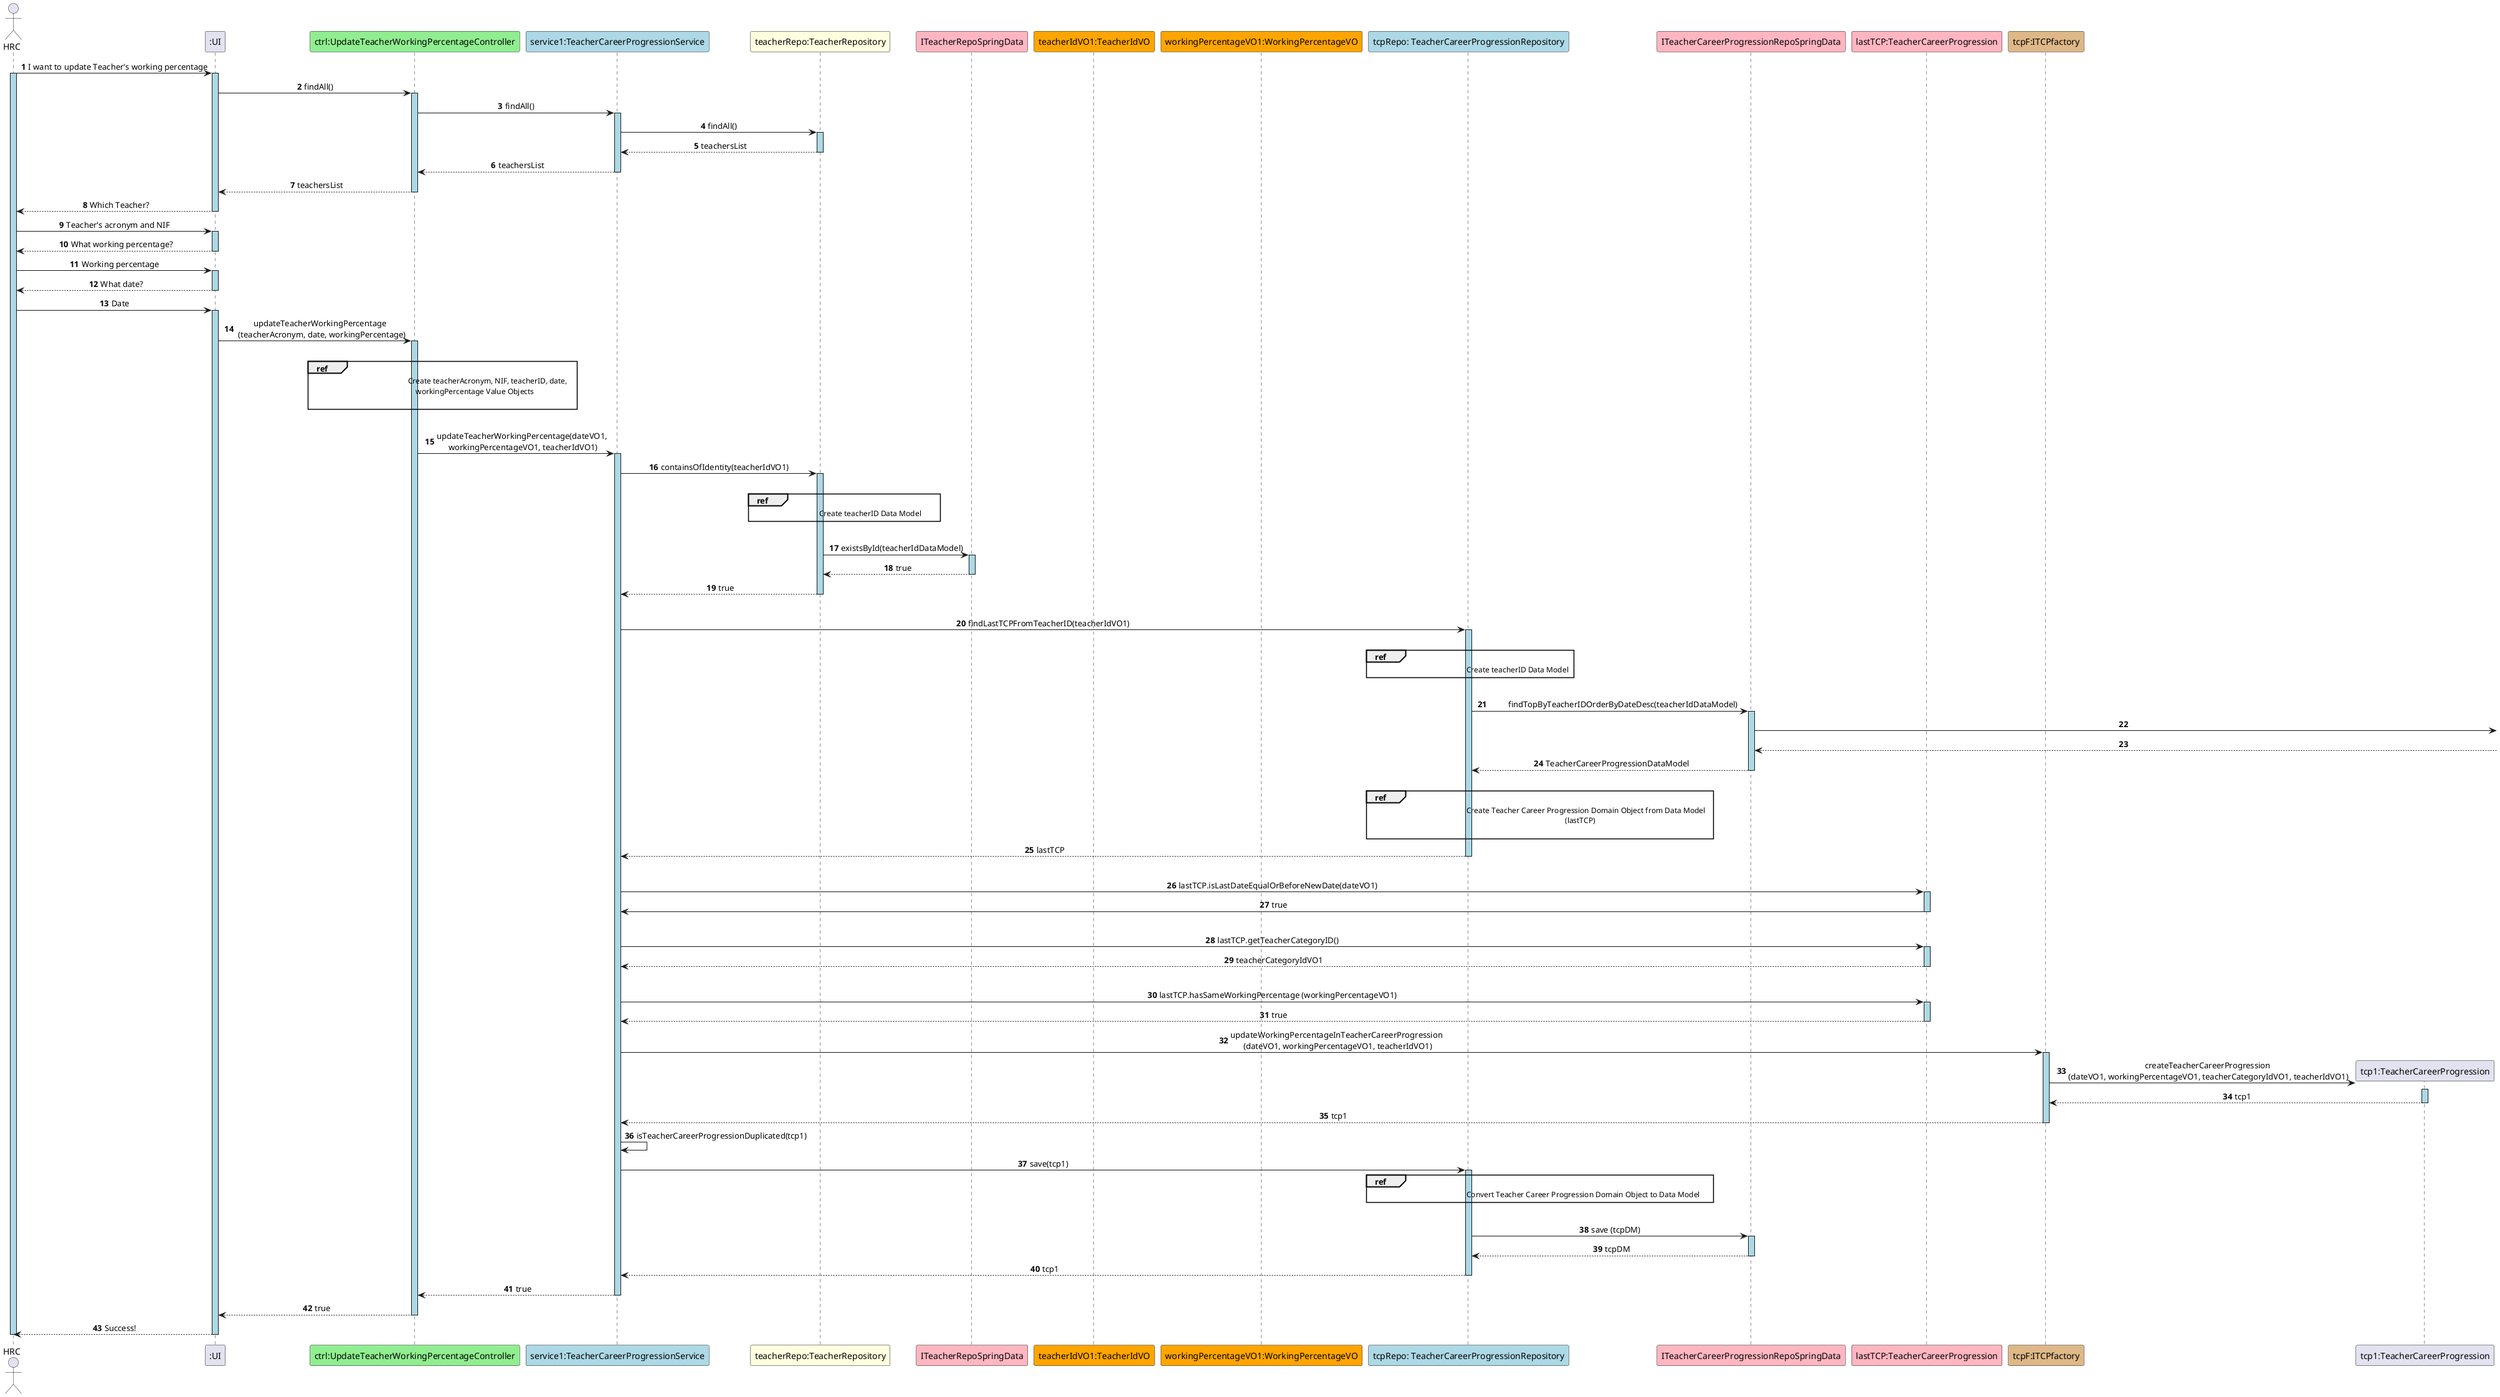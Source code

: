 @startuml
skinparam sequenceMessageAlign center
skinparam sequenceLifeLineBackgroundColor lightblue
autonumber

actor HRC
participant ":UI" as UI
participant "ctrl:UpdateTeacherWorkingPercentageController" as Controller #lightgreen
participant "service1:TeacherCareerProgressionService" as service #lightblue
participant "teacherRepo:TeacherRepository" as TRepo #lightyellow
participant "ITeacherRepoSpringData" as teacherSpringData #lightpink
participant "teacherIdVO1:TeacherIdVO" as teacherIdVO1 #orange
participant "workingPercentageVO1:WorkingPercentageVO" as wpVO1 #orange
participant "tcpRepo: TeacherCareerProgressionRepository" as TCPRepo #lightblue
participant "ITeacherCareerProgressionRepoSpringData" as TCPRepoSpringData #lightpink
participant "lastTCP:TeacherCareerProgression" as TCP #lightpink
participant "tcpF:ITCPfactory" as TCPf #burlywood
participant "tcp1:TeacherCareerProgression" as TCP1

HRC -> UI : I want to update Teacher's working percentage
activate HRC
activate UI
UI -> Controller : findAll()
activate Controller
Controller -> service : findAll()
activate service
service -> TRepo : findAll()
activate TRepo
TRepo --> service : teachersList
deactivate TRepo
service --> Controller :teachersList
deactivate service
Controller --> UI : teachersList
deactivate Controller
UI --> HRC : Which Teacher?
deactivate UI
HRC -> UI: Teacher's acronym and NIF
activate UI
UI --> HRC: What working percentage?
deactivate UI
HRC -> UI: Working percentage
activate UI
UI --> HRC: What date?
deactivate UI
HRC -> UI: Date
activate UI
UI -> Controller : updateTeacherWorkingPercentage \n (teacherAcronym, date, workingPercentage)
activate Controller

|||
ref over Controller
    \t \t \t \t \t \t  Create teacherAcronym, NIF, teacherID, date, \t
     \t \t \t \t  workingPercentage Value Objects \t

end ref
|||
Controller -> service : updateTeacherWorkingPercentage(dateVO1,\n workingPercentageVO1, teacherIdVO1)
activate service
service -> TRepo : containsOfIdentity(teacherIdVO1)
activate TRepo

|||
ref over TRepo
    \t \t \t \t   Create teacherID Data Model \t
end ref
|||

TRepo -> teacherSpringData : existsById(teacherIdDataModel)
activate teacherSpringData
teacherSpringData --> TRepo : true
deactivate teacherSpringData

TRepo --> service : true
deactivate TRepo
|||
service -> TCPRepo : findLastTCPFromTeacherID(teacherIdVO1)
activate TCPRepo
|||
ref over TCPRepo
    \t \t \t \t \t \t  Create teacherID Data Model \t
end ref
|||
TCPRepo -> TCPRepoSpringData : \t findTopByTeacherIDOrderByDateDesc(teacherIdDataModel) \t
activate TCPRepoSpringData
TCPRepoSpringData ->
TCPRepoSpringData <--
TCPRepoSpringData --> TCPRepo : TeacherCareerProgressionDataModel
deactivate TCPRepoSpringData
|||
ref over TCPRepo
    \t \t \t \t \t \t  Create Teacher Career Progression Domain Object from Data Model \t
    \t \t \t \t \t (lastTCP)

end ref
TCPRepo --> service : lastTCP
deactivate TCPRepo
|||
service -> TCP : lastTCP.isLastDateEqualOrBeforeNewDate(dateVO1)
activate TCP
TCP -> service : true
deactivate TCP
|||
service -> TCP : lastTCP.getTeacherCategoryID()
activate TCP
TCP --> service : teacherCategoryIdVO1
deactivate TCP
|||
service -> TCP : lastTCP.hasSameWorkingPercentage (workingPercentageVO1)
activate TCP
TCP --> service : true
deactivate TCP

service -> TCPf : updateWorkingPercentageInTeacherCareerProgression \n(dateVO1, workingPercentageVO1, teacherIdVO1)
deactivate TCPRepo

activate TCPf
TCPf -> TCP1** : createTeacherCareerProgression \n(dateVO1, workingPercentageVO1, teacherCategoryIdVO1, teacherIdVO1)
activate TCP1
TCP1 --> TCPf : tcp1
deactivate TCP1
TCPf --> service : tcp1
deactivate TCPf
service -> service : isTeacherCareerProgressionDuplicated(tcp1)
service -> TCPRepo: save(tcp1)
activate TCPRepo


'TCPRepo -> TCPMapper : toDataModel(tcp1)

ref over TCPRepo
    \t \t \t \t \t \t  Convert Teacher Career Progression Domain Object to Data Model \t
end ref
|||
TCPRepo -> TCPRepoSpringData : save (tcpDM)
activate TCPRepoSpringData
'activate TCPMapper
'TCPMapper -> TCPDM : create(tcp1)
'TCPMapper --> TCPRepo : tcpDataModel
'deactivate TCPMapper

TCPRepoSpringData --> TCPRepo : tcpDM
deactivate TCPRepoSpringData

TCPRepo --> service : tcp1
deactivate TCPRepo

service --> Controller : true
deactivate service

Controller --> UI : true
deactivate Controller
UI --> HRC : Success!
deactivate UI
deactivate HRC

@enduml
